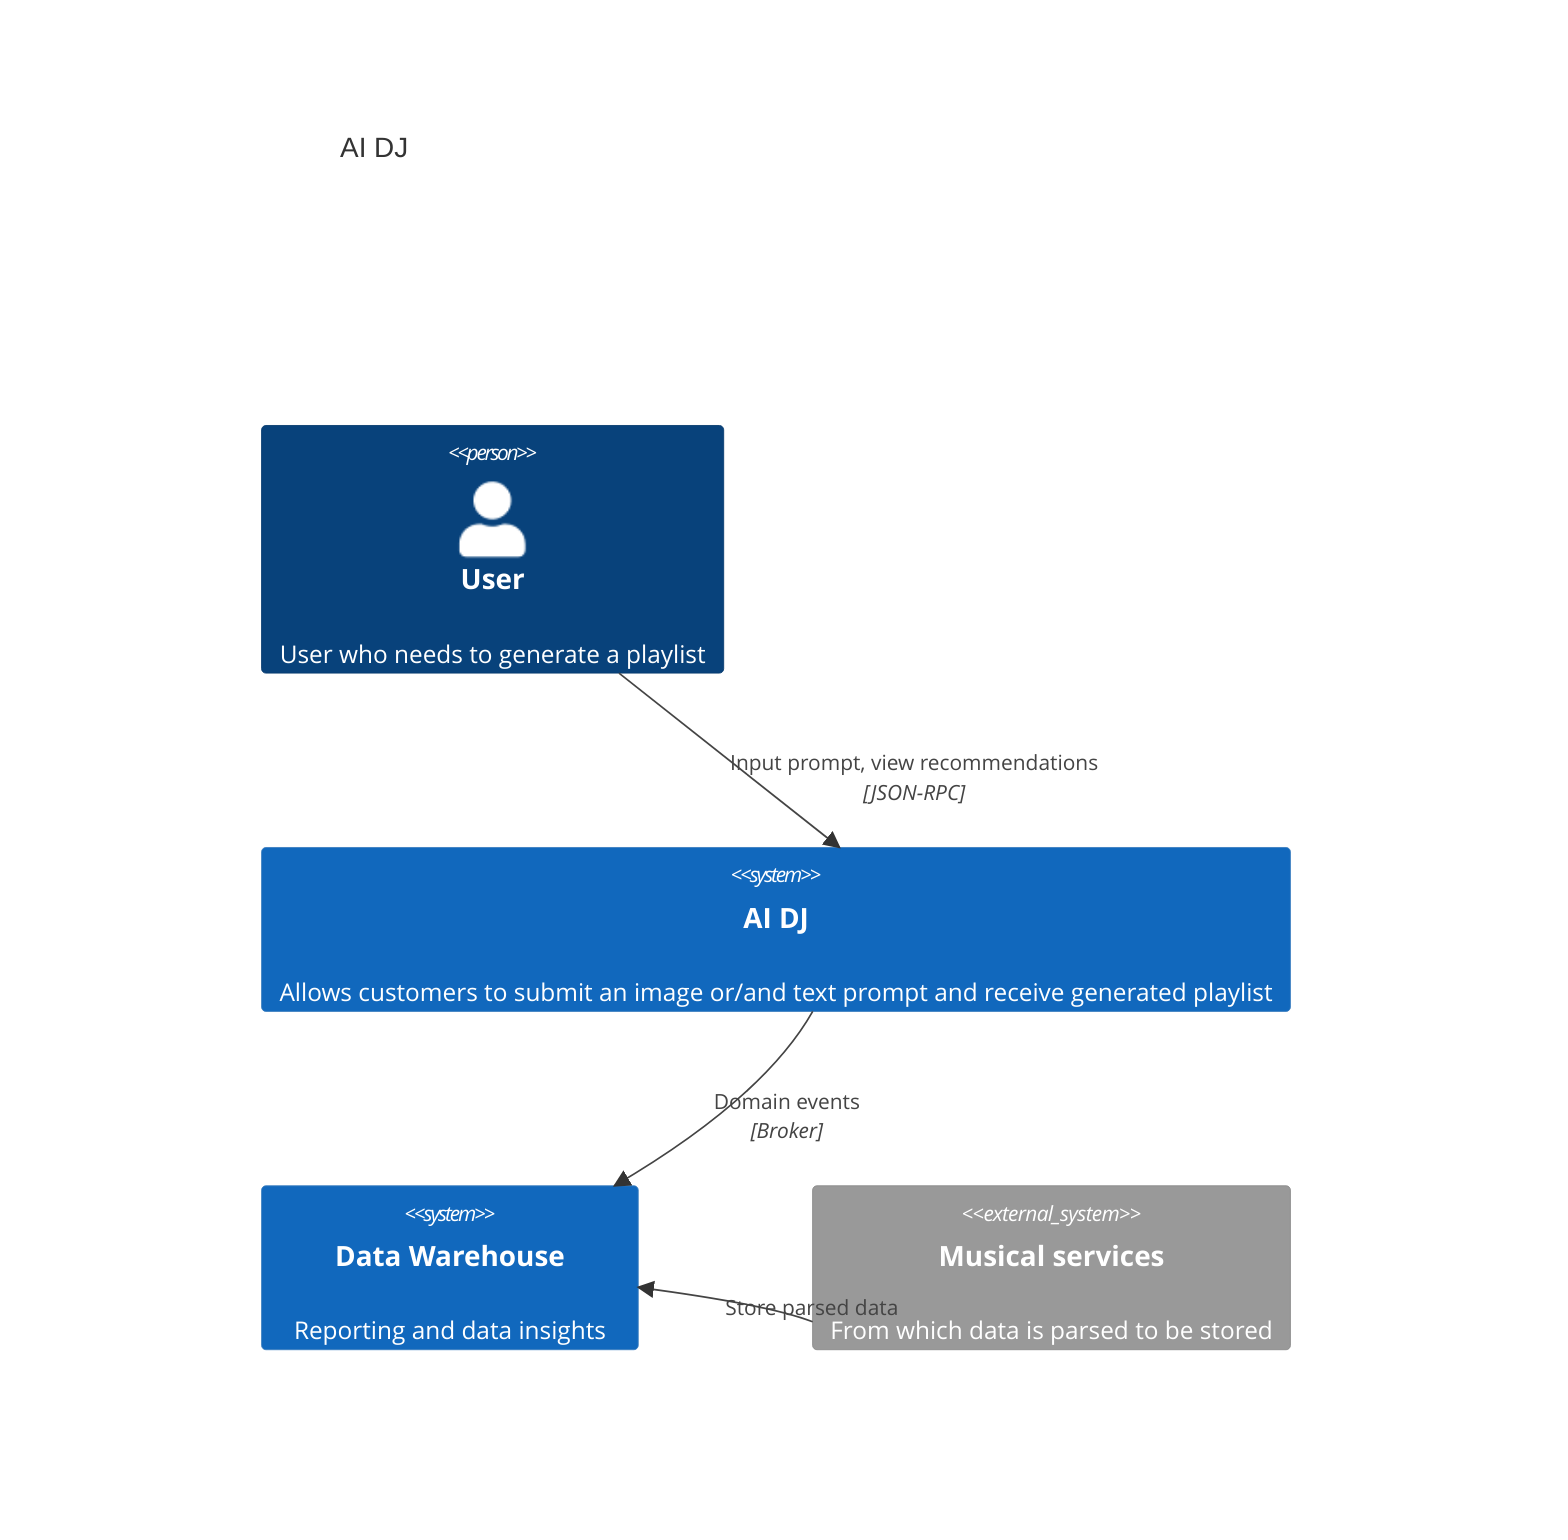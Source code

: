 C4Context
    accTitle: AI DJ
    accDescr: Context

    Person(person, "User", "User who needs to generate a playlist")

    System(webApp, "AI DJ", "Allows customers to submit an image or/and text prompt and receive generated playlist")
    System(dwh, "Data Warehouse", "Reporting and data insights")
    System_Ext(musServices, "Musical services", "From which data is parsed to be stored")

    Rel(person, webApp, "Input prompt, view recommendations", "JSON-RPC")
    Rel(webApp, dwh, "Domain events", "Broker")
    Rel(musServices, dwh, "Store parsed data", "")